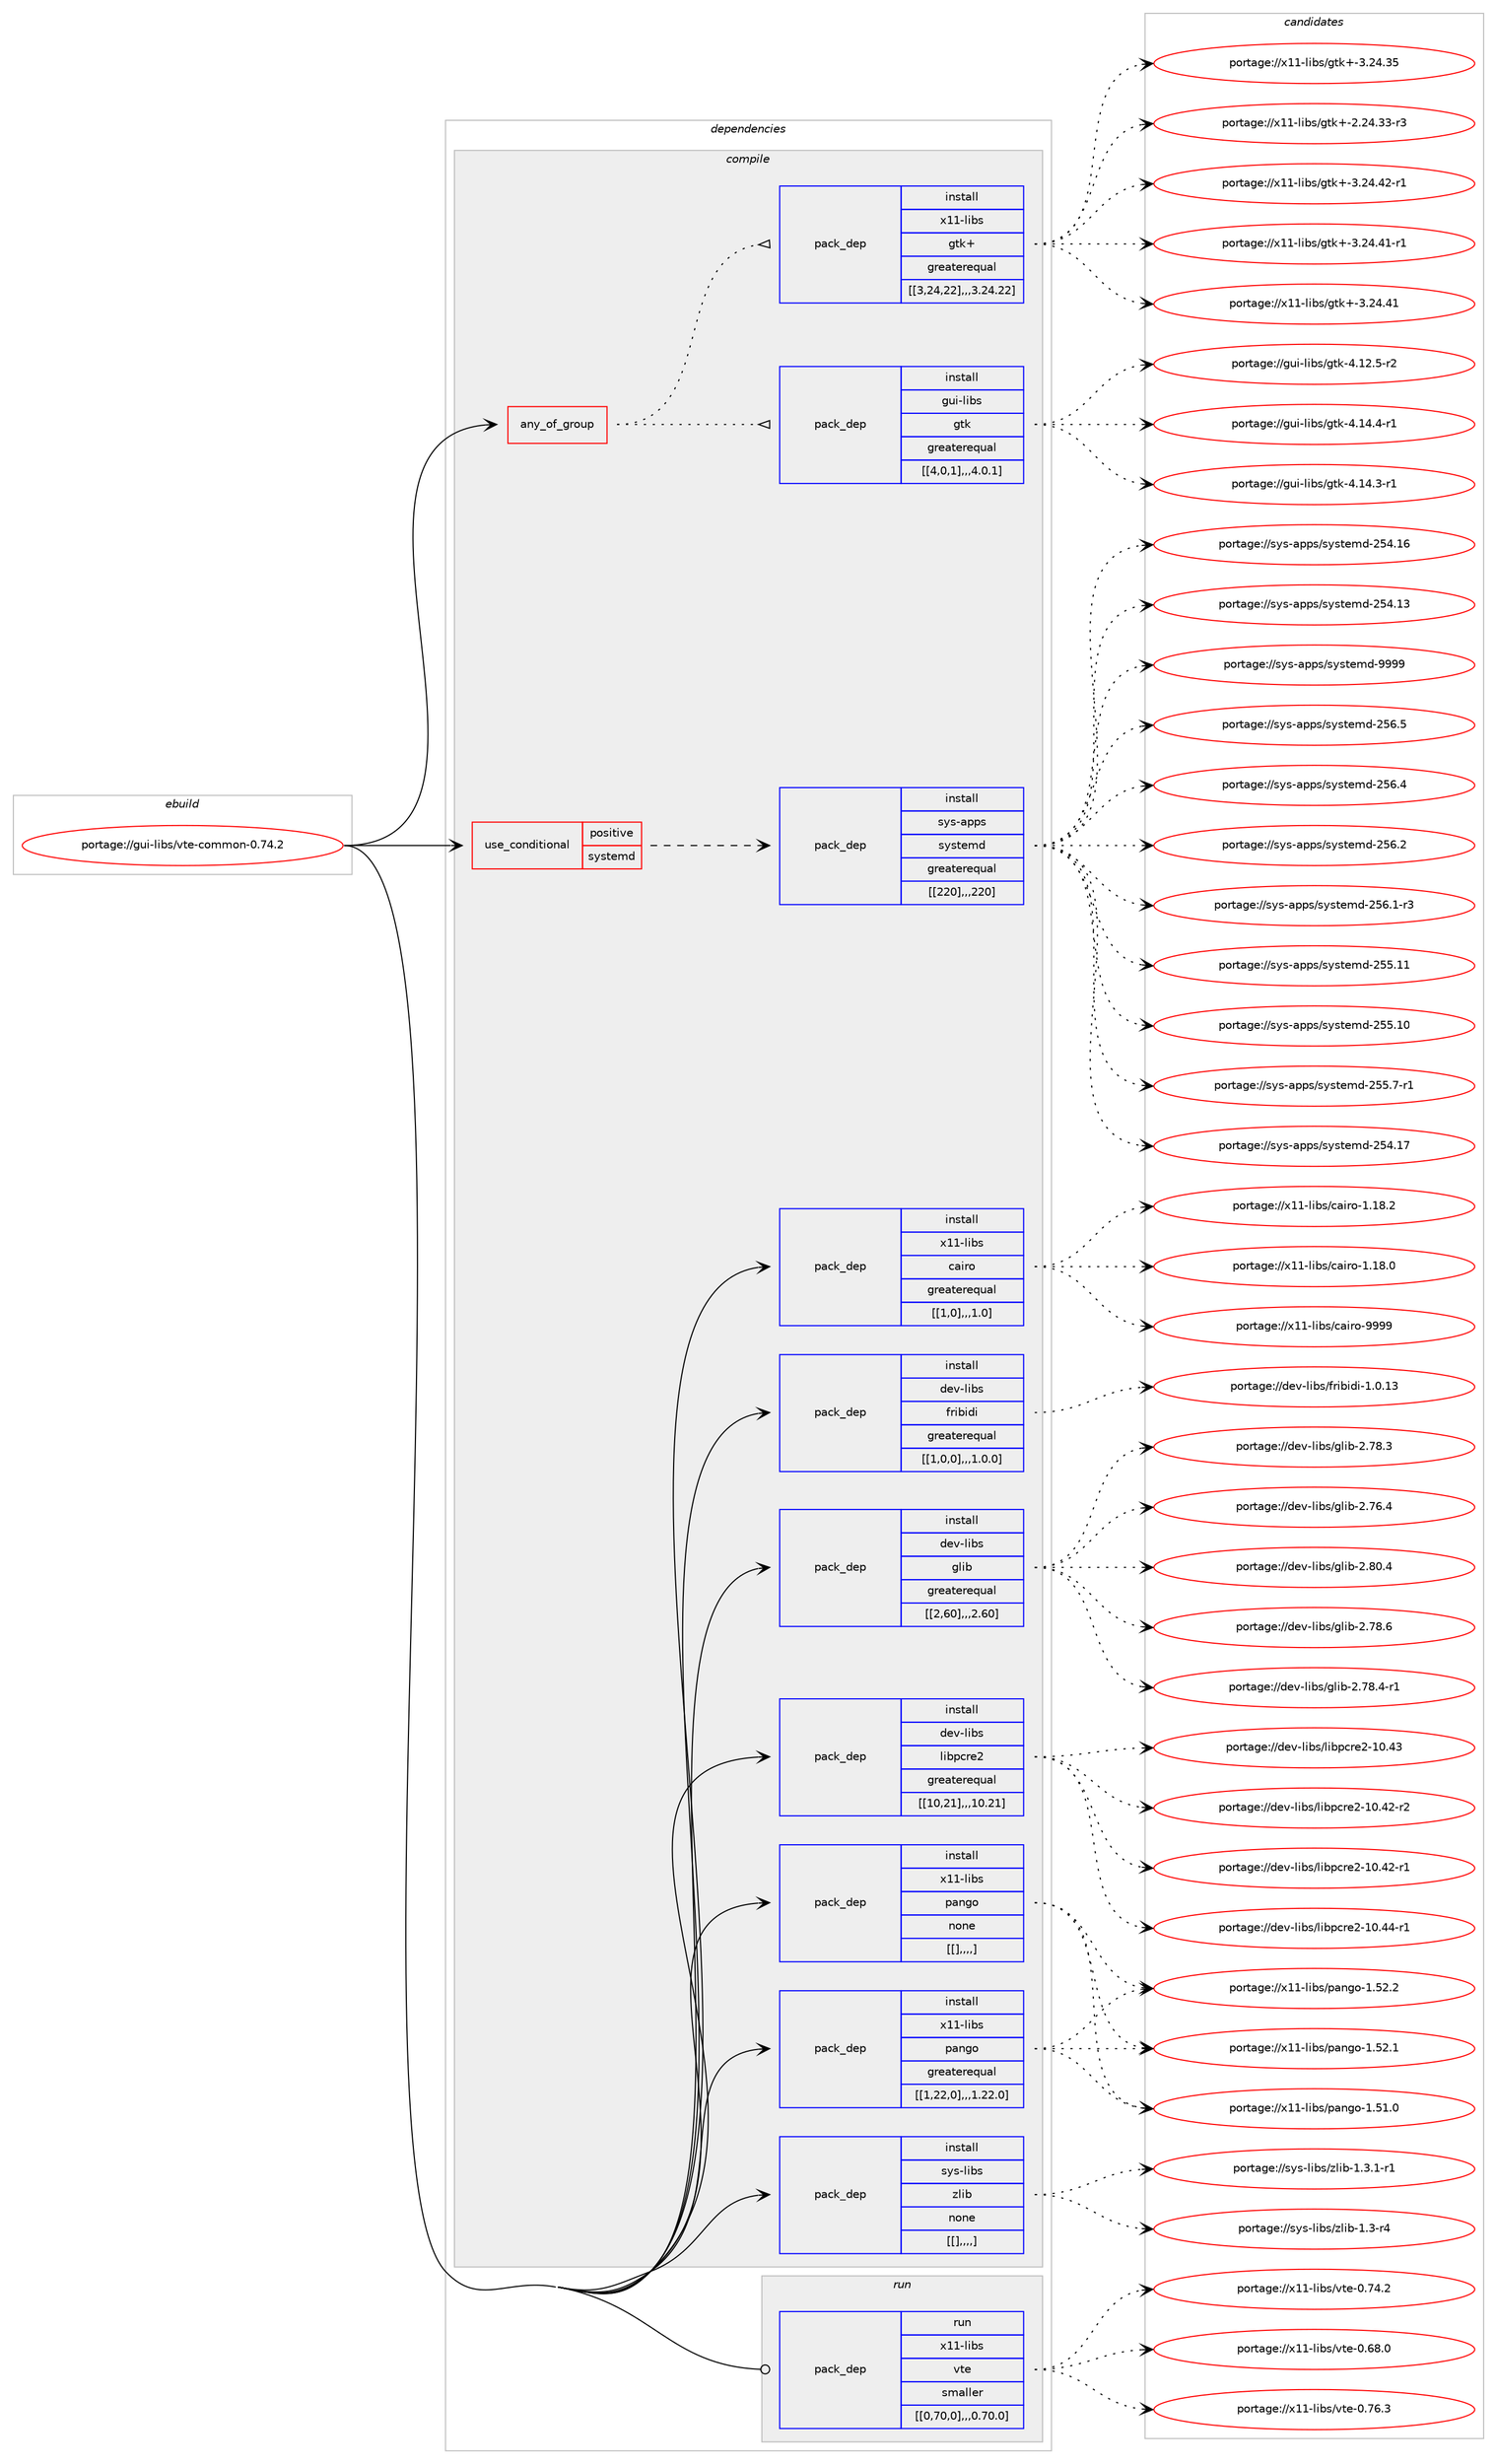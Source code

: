 digraph prolog {

# *************
# Graph options
# *************

newrank=true;
concentrate=true;
compound=true;
graph [rankdir=LR,fontname=Helvetica,fontsize=10,ranksep=1.5];#, ranksep=2.5, nodesep=0.2];
edge  [arrowhead=vee];
node  [fontname=Helvetica,fontsize=10];

# **********
# The ebuild
# **********

subgraph cluster_leftcol {
color=gray;
label=<<i>ebuild</i>>;
id [label="portage://gui-libs/vte-common-0.74.2", color=red, width=4, href="../gui-libs/vte-common-0.74.2.svg"];
}

# ****************
# The dependencies
# ****************

subgraph cluster_midcol {
color=gray;
label=<<i>dependencies</i>>;
subgraph cluster_compile {
fillcolor="#eeeeee";
style=filled;
label=<<i>compile</i>>;
subgraph any1393 {
dependency248467 [label=<<TABLE BORDER="0" CELLBORDER="1" CELLSPACING="0" CELLPADDING="4"><TR><TD CELLPADDING="10">any_of_group</TD></TR></TABLE>>, shape=none, color=red];subgraph pack178515 {
dependency248468 [label=<<TABLE BORDER="0" CELLBORDER="1" CELLSPACING="0" CELLPADDING="4" WIDTH="220"><TR><TD ROWSPAN="6" CELLPADDING="30">pack_dep</TD></TR><TR><TD WIDTH="110">install</TD></TR><TR><TD>gui-libs</TD></TR><TR><TD>gtk</TD></TR><TR><TD>greaterequal</TD></TR><TR><TD>[[4,0,1],,,4.0.1]</TD></TR></TABLE>>, shape=none, color=blue];
}
dependency248467:e -> dependency248468:w [weight=20,style="dotted",arrowhead="oinv"];
subgraph pack178516 {
dependency248469 [label=<<TABLE BORDER="0" CELLBORDER="1" CELLSPACING="0" CELLPADDING="4" WIDTH="220"><TR><TD ROWSPAN="6" CELLPADDING="30">pack_dep</TD></TR><TR><TD WIDTH="110">install</TD></TR><TR><TD>x11-libs</TD></TR><TR><TD>gtk+</TD></TR><TR><TD>greaterequal</TD></TR><TR><TD>[[3,24,22],,,3.24.22]</TD></TR></TABLE>>, shape=none, color=blue];
}
dependency248467:e -> dependency248469:w [weight=20,style="dotted",arrowhead="oinv"];
}
id:e -> dependency248467:w [weight=20,style="solid",arrowhead="vee"];
subgraph cond68399 {
dependency248470 [label=<<TABLE BORDER="0" CELLBORDER="1" CELLSPACING="0" CELLPADDING="4"><TR><TD ROWSPAN="3" CELLPADDING="10">use_conditional</TD></TR><TR><TD>positive</TD></TR><TR><TD>systemd</TD></TR></TABLE>>, shape=none, color=red];
subgraph pack178517 {
dependency248471 [label=<<TABLE BORDER="0" CELLBORDER="1" CELLSPACING="0" CELLPADDING="4" WIDTH="220"><TR><TD ROWSPAN="6" CELLPADDING="30">pack_dep</TD></TR><TR><TD WIDTH="110">install</TD></TR><TR><TD>sys-apps</TD></TR><TR><TD>systemd</TD></TR><TR><TD>greaterequal</TD></TR><TR><TD>[[220],,,220]</TD></TR></TABLE>>, shape=none, color=blue];
}
dependency248470:e -> dependency248471:w [weight=20,style="dashed",arrowhead="vee"];
}
id:e -> dependency248470:w [weight=20,style="solid",arrowhead="vee"];
subgraph pack178518 {
dependency248472 [label=<<TABLE BORDER="0" CELLBORDER="1" CELLSPACING="0" CELLPADDING="4" WIDTH="220"><TR><TD ROWSPAN="6" CELLPADDING="30">pack_dep</TD></TR><TR><TD WIDTH="110">install</TD></TR><TR><TD>dev-libs</TD></TR><TR><TD>fribidi</TD></TR><TR><TD>greaterequal</TD></TR><TR><TD>[[1,0,0],,,1.0.0]</TD></TR></TABLE>>, shape=none, color=blue];
}
id:e -> dependency248472:w [weight=20,style="solid",arrowhead="vee"];
subgraph pack178519 {
dependency248473 [label=<<TABLE BORDER="0" CELLBORDER="1" CELLSPACING="0" CELLPADDING="4" WIDTH="220"><TR><TD ROWSPAN="6" CELLPADDING="30">pack_dep</TD></TR><TR><TD WIDTH="110">install</TD></TR><TR><TD>dev-libs</TD></TR><TR><TD>glib</TD></TR><TR><TD>greaterequal</TD></TR><TR><TD>[[2,60],,,2.60]</TD></TR></TABLE>>, shape=none, color=blue];
}
id:e -> dependency248473:w [weight=20,style="solid",arrowhead="vee"];
subgraph pack178520 {
dependency248474 [label=<<TABLE BORDER="0" CELLBORDER="1" CELLSPACING="0" CELLPADDING="4" WIDTH="220"><TR><TD ROWSPAN="6" CELLPADDING="30">pack_dep</TD></TR><TR><TD WIDTH="110">install</TD></TR><TR><TD>dev-libs</TD></TR><TR><TD>libpcre2</TD></TR><TR><TD>greaterequal</TD></TR><TR><TD>[[10,21],,,10.21]</TD></TR></TABLE>>, shape=none, color=blue];
}
id:e -> dependency248474:w [weight=20,style="solid",arrowhead="vee"];
subgraph pack178521 {
dependency248475 [label=<<TABLE BORDER="0" CELLBORDER="1" CELLSPACING="0" CELLPADDING="4" WIDTH="220"><TR><TD ROWSPAN="6" CELLPADDING="30">pack_dep</TD></TR><TR><TD WIDTH="110">install</TD></TR><TR><TD>sys-libs</TD></TR><TR><TD>zlib</TD></TR><TR><TD>none</TD></TR><TR><TD>[[],,,,]</TD></TR></TABLE>>, shape=none, color=blue];
}
id:e -> dependency248475:w [weight=20,style="solid",arrowhead="vee"];
subgraph pack178522 {
dependency248476 [label=<<TABLE BORDER="0" CELLBORDER="1" CELLSPACING="0" CELLPADDING="4" WIDTH="220"><TR><TD ROWSPAN="6" CELLPADDING="30">pack_dep</TD></TR><TR><TD WIDTH="110">install</TD></TR><TR><TD>x11-libs</TD></TR><TR><TD>cairo</TD></TR><TR><TD>greaterequal</TD></TR><TR><TD>[[1,0],,,1.0]</TD></TR></TABLE>>, shape=none, color=blue];
}
id:e -> dependency248476:w [weight=20,style="solid",arrowhead="vee"];
subgraph pack178523 {
dependency248477 [label=<<TABLE BORDER="0" CELLBORDER="1" CELLSPACING="0" CELLPADDING="4" WIDTH="220"><TR><TD ROWSPAN="6" CELLPADDING="30">pack_dep</TD></TR><TR><TD WIDTH="110">install</TD></TR><TR><TD>x11-libs</TD></TR><TR><TD>pango</TD></TR><TR><TD>greaterequal</TD></TR><TR><TD>[[1,22,0],,,1.22.0]</TD></TR></TABLE>>, shape=none, color=blue];
}
id:e -> dependency248477:w [weight=20,style="solid",arrowhead="vee"];
subgraph pack178524 {
dependency248478 [label=<<TABLE BORDER="0" CELLBORDER="1" CELLSPACING="0" CELLPADDING="4" WIDTH="220"><TR><TD ROWSPAN="6" CELLPADDING="30">pack_dep</TD></TR><TR><TD WIDTH="110">install</TD></TR><TR><TD>x11-libs</TD></TR><TR><TD>pango</TD></TR><TR><TD>none</TD></TR><TR><TD>[[],,,,]</TD></TR></TABLE>>, shape=none, color=blue];
}
id:e -> dependency248478:w [weight=20,style="solid",arrowhead="vee"];
}
subgraph cluster_compileandrun {
fillcolor="#eeeeee";
style=filled;
label=<<i>compile and run</i>>;
}
subgraph cluster_run {
fillcolor="#eeeeee";
style=filled;
label=<<i>run</i>>;
subgraph pack178525 {
dependency248479 [label=<<TABLE BORDER="0" CELLBORDER="1" CELLSPACING="0" CELLPADDING="4" WIDTH="220"><TR><TD ROWSPAN="6" CELLPADDING="30">pack_dep</TD></TR><TR><TD WIDTH="110">run</TD></TR><TR><TD>x11-libs</TD></TR><TR><TD>vte</TD></TR><TR><TD>smaller</TD></TR><TR><TD>[[0,70,0],,,0.70.0]</TD></TR></TABLE>>, shape=none, color=blue];
}
id:e -> dependency248479:w [weight=20,style="solid",arrowhead="odot"];
}
}

# **************
# The candidates
# **************

subgraph cluster_choices {
rank=same;
color=gray;
label=<<i>candidates</i>>;

subgraph choice178515 {
color=black;
nodesep=1;
choice103117105451081059811547103116107455246495246524511449 [label="portage://gui-libs/gtk-4.14.4-r1", color=red, width=4,href="../gui-libs/gtk-4.14.4-r1.svg"];
choice103117105451081059811547103116107455246495246514511449 [label="portage://gui-libs/gtk-4.14.3-r1", color=red, width=4,href="../gui-libs/gtk-4.14.3-r1.svg"];
choice103117105451081059811547103116107455246495046534511450 [label="portage://gui-libs/gtk-4.12.5-r2", color=red, width=4,href="../gui-libs/gtk-4.12.5-r2.svg"];
dependency248468:e -> choice103117105451081059811547103116107455246495246524511449:w [style=dotted,weight="100"];
dependency248468:e -> choice103117105451081059811547103116107455246495246514511449:w [style=dotted,weight="100"];
dependency248468:e -> choice103117105451081059811547103116107455246495046534511450:w [style=dotted,weight="100"];
}
subgraph choice178516 {
color=black;
nodesep=1;
choice12049494510810598115471031161074345514650524652504511449 [label="portage://x11-libs/gtk+-3.24.42-r1", color=red, width=4,href="../x11-libs/gtk+-3.24.42-r1.svg"];
choice12049494510810598115471031161074345514650524652494511449 [label="portage://x11-libs/gtk+-3.24.41-r1", color=red, width=4,href="../x11-libs/gtk+-3.24.41-r1.svg"];
choice1204949451081059811547103116107434551465052465249 [label="portage://x11-libs/gtk+-3.24.41", color=red, width=4,href="../x11-libs/gtk+-3.24.41.svg"];
choice1204949451081059811547103116107434551465052465153 [label="portage://x11-libs/gtk+-3.24.35", color=red, width=4,href="../x11-libs/gtk+-3.24.35.svg"];
choice12049494510810598115471031161074345504650524651514511451 [label="portage://x11-libs/gtk+-2.24.33-r3", color=red, width=4,href="../x11-libs/gtk+-2.24.33-r3.svg"];
dependency248469:e -> choice12049494510810598115471031161074345514650524652504511449:w [style=dotted,weight="100"];
dependency248469:e -> choice12049494510810598115471031161074345514650524652494511449:w [style=dotted,weight="100"];
dependency248469:e -> choice1204949451081059811547103116107434551465052465249:w [style=dotted,weight="100"];
dependency248469:e -> choice1204949451081059811547103116107434551465052465153:w [style=dotted,weight="100"];
dependency248469:e -> choice12049494510810598115471031161074345504650524651514511451:w [style=dotted,weight="100"];
}
subgraph choice178517 {
color=black;
nodesep=1;
choice1151211154597112112115471151211151161011091004557575757 [label="portage://sys-apps/systemd-9999", color=red, width=4,href="../sys-apps/systemd-9999.svg"];
choice115121115459711211211547115121115116101109100455053544653 [label="portage://sys-apps/systemd-256.5", color=red, width=4,href="../sys-apps/systemd-256.5.svg"];
choice115121115459711211211547115121115116101109100455053544652 [label="portage://sys-apps/systemd-256.4", color=red, width=4,href="../sys-apps/systemd-256.4.svg"];
choice115121115459711211211547115121115116101109100455053544650 [label="portage://sys-apps/systemd-256.2", color=red, width=4,href="../sys-apps/systemd-256.2.svg"];
choice1151211154597112112115471151211151161011091004550535446494511451 [label="portage://sys-apps/systemd-256.1-r3", color=red, width=4,href="../sys-apps/systemd-256.1-r3.svg"];
choice11512111545971121121154711512111511610110910045505353464949 [label="portage://sys-apps/systemd-255.11", color=red, width=4,href="../sys-apps/systemd-255.11.svg"];
choice11512111545971121121154711512111511610110910045505353464948 [label="portage://sys-apps/systemd-255.10", color=red, width=4,href="../sys-apps/systemd-255.10.svg"];
choice1151211154597112112115471151211151161011091004550535346554511449 [label="portage://sys-apps/systemd-255.7-r1", color=red, width=4,href="../sys-apps/systemd-255.7-r1.svg"];
choice11512111545971121121154711512111511610110910045505352464955 [label="portage://sys-apps/systemd-254.17", color=red, width=4,href="../sys-apps/systemd-254.17.svg"];
choice11512111545971121121154711512111511610110910045505352464954 [label="portage://sys-apps/systemd-254.16", color=red, width=4,href="../sys-apps/systemd-254.16.svg"];
choice11512111545971121121154711512111511610110910045505352464951 [label="portage://sys-apps/systemd-254.13", color=red, width=4,href="../sys-apps/systemd-254.13.svg"];
dependency248471:e -> choice1151211154597112112115471151211151161011091004557575757:w [style=dotted,weight="100"];
dependency248471:e -> choice115121115459711211211547115121115116101109100455053544653:w [style=dotted,weight="100"];
dependency248471:e -> choice115121115459711211211547115121115116101109100455053544652:w [style=dotted,weight="100"];
dependency248471:e -> choice115121115459711211211547115121115116101109100455053544650:w [style=dotted,weight="100"];
dependency248471:e -> choice1151211154597112112115471151211151161011091004550535446494511451:w [style=dotted,weight="100"];
dependency248471:e -> choice11512111545971121121154711512111511610110910045505353464949:w [style=dotted,weight="100"];
dependency248471:e -> choice11512111545971121121154711512111511610110910045505353464948:w [style=dotted,weight="100"];
dependency248471:e -> choice1151211154597112112115471151211151161011091004550535346554511449:w [style=dotted,weight="100"];
dependency248471:e -> choice11512111545971121121154711512111511610110910045505352464955:w [style=dotted,weight="100"];
dependency248471:e -> choice11512111545971121121154711512111511610110910045505352464954:w [style=dotted,weight="100"];
dependency248471:e -> choice11512111545971121121154711512111511610110910045505352464951:w [style=dotted,weight="100"];
}
subgraph choice178518 {
color=black;
nodesep=1;
choice1001011184510810598115471021141059810510010545494648464951 [label="portage://dev-libs/fribidi-1.0.13", color=red, width=4,href="../dev-libs/fribidi-1.0.13.svg"];
dependency248472:e -> choice1001011184510810598115471021141059810510010545494648464951:w [style=dotted,weight="100"];
}
subgraph choice178519 {
color=black;
nodesep=1;
choice1001011184510810598115471031081059845504656484652 [label="portage://dev-libs/glib-2.80.4", color=red, width=4,href="../dev-libs/glib-2.80.4.svg"];
choice1001011184510810598115471031081059845504655564654 [label="portage://dev-libs/glib-2.78.6", color=red, width=4,href="../dev-libs/glib-2.78.6.svg"];
choice10010111845108105981154710310810598455046555646524511449 [label="portage://dev-libs/glib-2.78.4-r1", color=red, width=4,href="../dev-libs/glib-2.78.4-r1.svg"];
choice1001011184510810598115471031081059845504655564651 [label="portage://dev-libs/glib-2.78.3", color=red, width=4,href="../dev-libs/glib-2.78.3.svg"];
choice1001011184510810598115471031081059845504655544652 [label="portage://dev-libs/glib-2.76.4", color=red, width=4,href="../dev-libs/glib-2.76.4.svg"];
dependency248473:e -> choice1001011184510810598115471031081059845504656484652:w [style=dotted,weight="100"];
dependency248473:e -> choice1001011184510810598115471031081059845504655564654:w [style=dotted,weight="100"];
dependency248473:e -> choice10010111845108105981154710310810598455046555646524511449:w [style=dotted,weight="100"];
dependency248473:e -> choice1001011184510810598115471031081059845504655564651:w [style=dotted,weight="100"];
dependency248473:e -> choice1001011184510810598115471031081059845504655544652:w [style=dotted,weight="100"];
}
subgraph choice178520 {
color=black;
nodesep=1;
choice1001011184510810598115471081059811299114101504549484652524511449 [label="portage://dev-libs/libpcre2-10.44-r1", color=red, width=4,href="../dev-libs/libpcre2-10.44-r1.svg"];
choice100101118451081059811547108105981129911410150454948465251 [label="portage://dev-libs/libpcre2-10.43", color=red, width=4,href="../dev-libs/libpcre2-10.43.svg"];
choice1001011184510810598115471081059811299114101504549484652504511450 [label="portage://dev-libs/libpcre2-10.42-r2", color=red, width=4,href="../dev-libs/libpcre2-10.42-r2.svg"];
choice1001011184510810598115471081059811299114101504549484652504511449 [label="portage://dev-libs/libpcre2-10.42-r1", color=red, width=4,href="../dev-libs/libpcre2-10.42-r1.svg"];
dependency248474:e -> choice1001011184510810598115471081059811299114101504549484652524511449:w [style=dotted,weight="100"];
dependency248474:e -> choice100101118451081059811547108105981129911410150454948465251:w [style=dotted,weight="100"];
dependency248474:e -> choice1001011184510810598115471081059811299114101504549484652504511450:w [style=dotted,weight="100"];
dependency248474:e -> choice1001011184510810598115471081059811299114101504549484652504511449:w [style=dotted,weight="100"];
}
subgraph choice178521 {
color=black;
nodesep=1;
choice115121115451081059811547122108105984549465146494511449 [label="portage://sys-libs/zlib-1.3.1-r1", color=red, width=4,href="../sys-libs/zlib-1.3.1-r1.svg"];
choice11512111545108105981154712210810598454946514511452 [label="portage://sys-libs/zlib-1.3-r4", color=red, width=4,href="../sys-libs/zlib-1.3-r4.svg"];
dependency248475:e -> choice115121115451081059811547122108105984549465146494511449:w [style=dotted,weight="100"];
dependency248475:e -> choice11512111545108105981154712210810598454946514511452:w [style=dotted,weight="100"];
}
subgraph choice178522 {
color=black;
nodesep=1;
choice120494945108105981154799971051141114557575757 [label="portage://x11-libs/cairo-9999", color=red, width=4,href="../x11-libs/cairo-9999.svg"];
choice1204949451081059811547999710511411145494649564650 [label="portage://x11-libs/cairo-1.18.2", color=red, width=4,href="../x11-libs/cairo-1.18.2.svg"];
choice1204949451081059811547999710511411145494649564648 [label="portage://x11-libs/cairo-1.18.0", color=red, width=4,href="../x11-libs/cairo-1.18.0.svg"];
dependency248476:e -> choice120494945108105981154799971051141114557575757:w [style=dotted,weight="100"];
dependency248476:e -> choice1204949451081059811547999710511411145494649564650:w [style=dotted,weight="100"];
dependency248476:e -> choice1204949451081059811547999710511411145494649564648:w [style=dotted,weight="100"];
}
subgraph choice178523 {
color=black;
nodesep=1;
choice12049494510810598115471129711010311145494653504650 [label="portage://x11-libs/pango-1.52.2", color=red, width=4,href="../x11-libs/pango-1.52.2.svg"];
choice12049494510810598115471129711010311145494653504649 [label="portage://x11-libs/pango-1.52.1", color=red, width=4,href="../x11-libs/pango-1.52.1.svg"];
choice12049494510810598115471129711010311145494653494648 [label="portage://x11-libs/pango-1.51.0", color=red, width=4,href="../x11-libs/pango-1.51.0.svg"];
dependency248477:e -> choice12049494510810598115471129711010311145494653504650:w [style=dotted,weight="100"];
dependency248477:e -> choice12049494510810598115471129711010311145494653504649:w [style=dotted,weight="100"];
dependency248477:e -> choice12049494510810598115471129711010311145494653494648:w [style=dotted,weight="100"];
}
subgraph choice178524 {
color=black;
nodesep=1;
choice12049494510810598115471129711010311145494653504650 [label="portage://x11-libs/pango-1.52.2", color=red, width=4,href="../x11-libs/pango-1.52.2.svg"];
choice12049494510810598115471129711010311145494653504649 [label="portage://x11-libs/pango-1.52.1", color=red, width=4,href="../x11-libs/pango-1.52.1.svg"];
choice12049494510810598115471129711010311145494653494648 [label="portage://x11-libs/pango-1.51.0", color=red, width=4,href="../x11-libs/pango-1.51.0.svg"];
dependency248478:e -> choice12049494510810598115471129711010311145494653504650:w [style=dotted,weight="100"];
dependency248478:e -> choice12049494510810598115471129711010311145494653504649:w [style=dotted,weight="100"];
dependency248478:e -> choice12049494510810598115471129711010311145494653494648:w [style=dotted,weight="100"];
}
subgraph choice178525 {
color=black;
nodesep=1;
choice120494945108105981154711811610145484655544651 [label="portage://x11-libs/vte-0.76.3", color=red, width=4,href="../x11-libs/vte-0.76.3.svg"];
choice120494945108105981154711811610145484655524650 [label="portage://x11-libs/vte-0.74.2", color=red, width=4,href="../x11-libs/vte-0.74.2.svg"];
choice120494945108105981154711811610145484654564648 [label="portage://x11-libs/vte-0.68.0", color=red, width=4,href="../x11-libs/vte-0.68.0.svg"];
dependency248479:e -> choice120494945108105981154711811610145484655544651:w [style=dotted,weight="100"];
dependency248479:e -> choice120494945108105981154711811610145484655524650:w [style=dotted,weight="100"];
dependency248479:e -> choice120494945108105981154711811610145484654564648:w [style=dotted,weight="100"];
}
}

}
